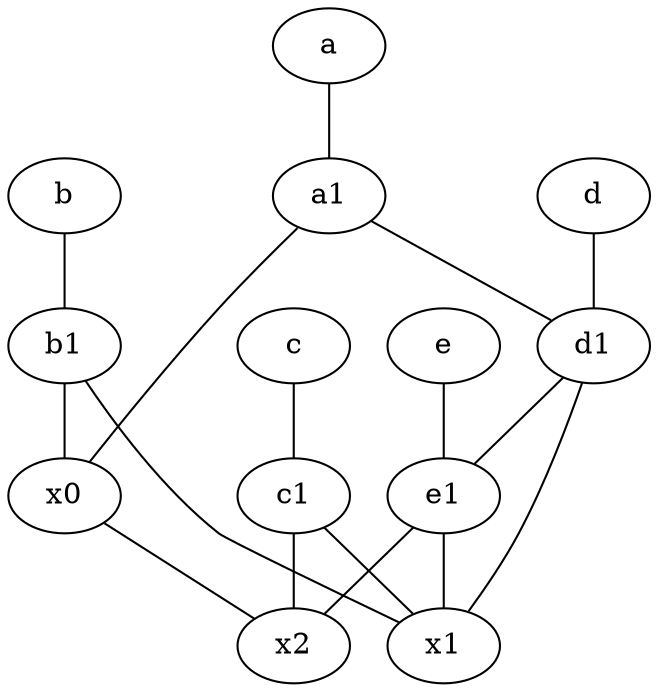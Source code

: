 graph {
	node [labelfontsize=50]
	c [labelfontsize=50 pos="4.5,2!"]
	x2 [labelfontsize=50]
	e [labelfontsize=50 pos="7,9!"]
	b1 [labelfontsize=50 pos="9,4!"]
	a1 [labelfontsize=50 pos="8,3!"]
	e1 [labelfontsize=50 pos="7,7!"]
	x1 [labelfontsize=50]
	x0 [labelfontsize=50]
	d [labelfontsize=50 pos="2,5!"]
	a [labelfontsize=50 pos="8,2!"]
	c1 [labelfontsize=50 pos="4.5,3!"]
	b [labelfontsize=50 pos="10,4!"]
	d1 [labelfontsize=50 pos="3,5!"]
	x0 -- x2
	c1 -- x1
	e1 -- x1
	e -- e1
	d1 -- x1
	b -- b1
	a -- a1
	d -- d1
	e1 -- x2
	a1 -- x0
	a1 -- d1
	b1 -- x0
	b1 -- x1
	c1 -- x2
	d1 -- e1
	c -- c1
}
